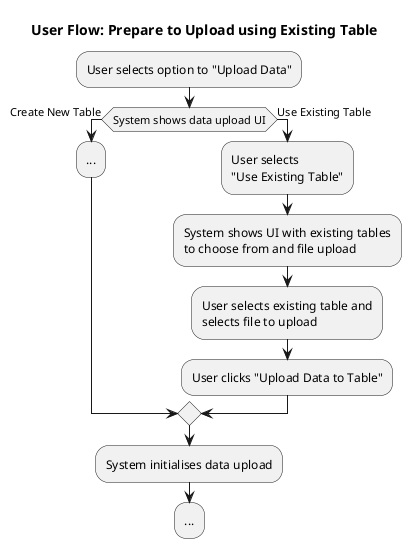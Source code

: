 @startuml user-flow-prepare-to-upload-using-existing-table

title User Flow: Prepare to Upload using Existing Table

:User selects option to "Upload Data";
if (System shows data upload UI) then (Create New Table)
  :...;
'copied from user-flow.puml start
'prepare to upload using existing table start
else (Use Existing Table)
    :User selects\n"Use Existing Table";
    :System shows UI with existing tables 
    to choose from and file upload;
    :User selects existing table and 
    selects file to upload;
    :User clicks "Upload Data to Table";
endif 
'prepare to upload using existing table end
'copied from user-flow.puml end
:System initialises data upload;
:...;

@enduml
